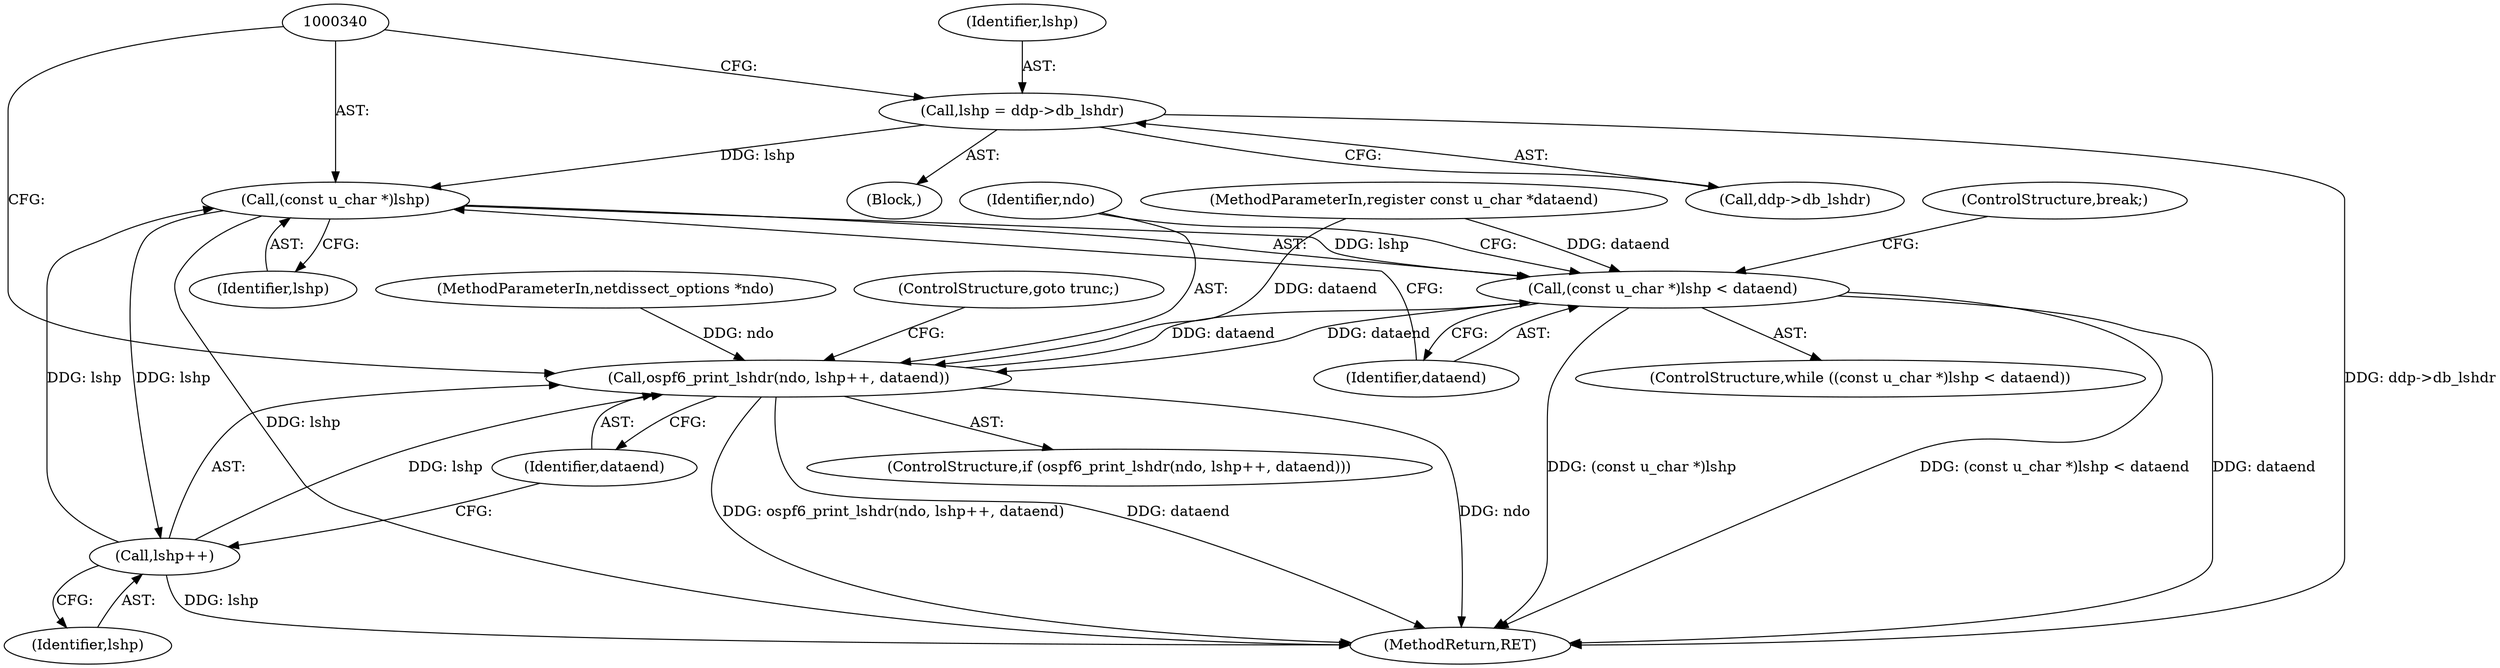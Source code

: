 digraph "0_tcpdump_88b2dac837e81cf56dce05e6e7b5989332c0092d@pointer" {
"1000332" [label="(Call,lshp = ddp->db_lshdr)"];
"1000339" [label="(Call,(const u_char *)lshp)"];
"1000338" [label="(Call,(const u_char *)lshp < dataend)"];
"1000345" [label="(Call,ospf6_print_lshdr(ndo, lshp++, dataend))"];
"1000347" [label="(Call,lshp++)"];
"1000346" [label="(Identifier,ndo)"];
"1000509" [label="(MethodReturn,RET)"];
"1000347" [label="(Call,lshp++)"];
"1000105" [label="(MethodParameterIn,register const u_char *dataend)"];
"1000342" [label="(Identifier,dataend)"];
"1000332" [label="(Call,lshp = ddp->db_lshdr)"];
"1000349" [label="(Identifier,dataend)"];
"1000348" [label="(Identifier,lshp)"];
"1000331" [label="(Block,)"];
"1000351" [label="(ControlStructure,break;)"];
"1000341" [label="(Identifier,lshp)"];
"1000334" [label="(Call,ddp->db_lshdr)"];
"1000338" [label="(Call,(const u_char *)lshp < dataend)"];
"1000103" [label="(MethodParameterIn,netdissect_options *ndo)"];
"1000344" [label="(ControlStructure,if (ospf6_print_lshdr(ndo, lshp++, dataend)))"];
"1000333" [label="(Identifier,lshp)"];
"1000350" [label="(ControlStructure,goto trunc;)"];
"1000339" [label="(Call,(const u_char *)lshp)"];
"1000337" [label="(ControlStructure,while ((const u_char *)lshp < dataend))"];
"1000345" [label="(Call,ospf6_print_lshdr(ndo, lshp++, dataend))"];
"1000332" -> "1000331"  [label="AST: "];
"1000332" -> "1000334"  [label="CFG: "];
"1000333" -> "1000332"  [label="AST: "];
"1000334" -> "1000332"  [label="AST: "];
"1000340" -> "1000332"  [label="CFG: "];
"1000332" -> "1000509"  [label="DDG: ddp->db_lshdr"];
"1000332" -> "1000339"  [label="DDG: lshp"];
"1000339" -> "1000338"  [label="AST: "];
"1000339" -> "1000341"  [label="CFG: "];
"1000340" -> "1000339"  [label="AST: "];
"1000341" -> "1000339"  [label="AST: "];
"1000342" -> "1000339"  [label="CFG: "];
"1000339" -> "1000509"  [label="DDG: lshp"];
"1000339" -> "1000338"  [label="DDG: lshp"];
"1000347" -> "1000339"  [label="DDG: lshp"];
"1000339" -> "1000347"  [label="DDG: lshp"];
"1000338" -> "1000337"  [label="AST: "];
"1000338" -> "1000342"  [label="CFG: "];
"1000342" -> "1000338"  [label="AST: "];
"1000346" -> "1000338"  [label="CFG: "];
"1000351" -> "1000338"  [label="CFG: "];
"1000338" -> "1000509"  [label="DDG: (const u_char *)lshp"];
"1000338" -> "1000509"  [label="DDG: (const u_char *)lshp < dataend"];
"1000338" -> "1000509"  [label="DDG: dataend"];
"1000345" -> "1000338"  [label="DDG: dataend"];
"1000105" -> "1000338"  [label="DDG: dataend"];
"1000338" -> "1000345"  [label="DDG: dataend"];
"1000345" -> "1000344"  [label="AST: "];
"1000345" -> "1000349"  [label="CFG: "];
"1000346" -> "1000345"  [label="AST: "];
"1000347" -> "1000345"  [label="AST: "];
"1000349" -> "1000345"  [label="AST: "];
"1000340" -> "1000345"  [label="CFG: "];
"1000350" -> "1000345"  [label="CFG: "];
"1000345" -> "1000509"  [label="DDG: dataend"];
"1000345" -> "1000509"  [label="DDG: ndo"];
"1000345" -> "1000509"  [label="DDG: ospf6_print_lshdr(ndo, lshp++, dataend)"];
"1000103" -> "1000345"  [label="DDG: ndo"];
"1000347" -> "1000345"  [label="DDG: lshp"];
"1000105" -> "1000345"  [label="DDG: dataend"];
"1000347" -> "1000348"  [label="CFG: "];
"1000348" -> "1000347"  [label="AST: "];
"1000349" -> "1000347"  [label="CFG: "];
"1000347" -> "1000509"  [label="DDG: lshp"];
}
